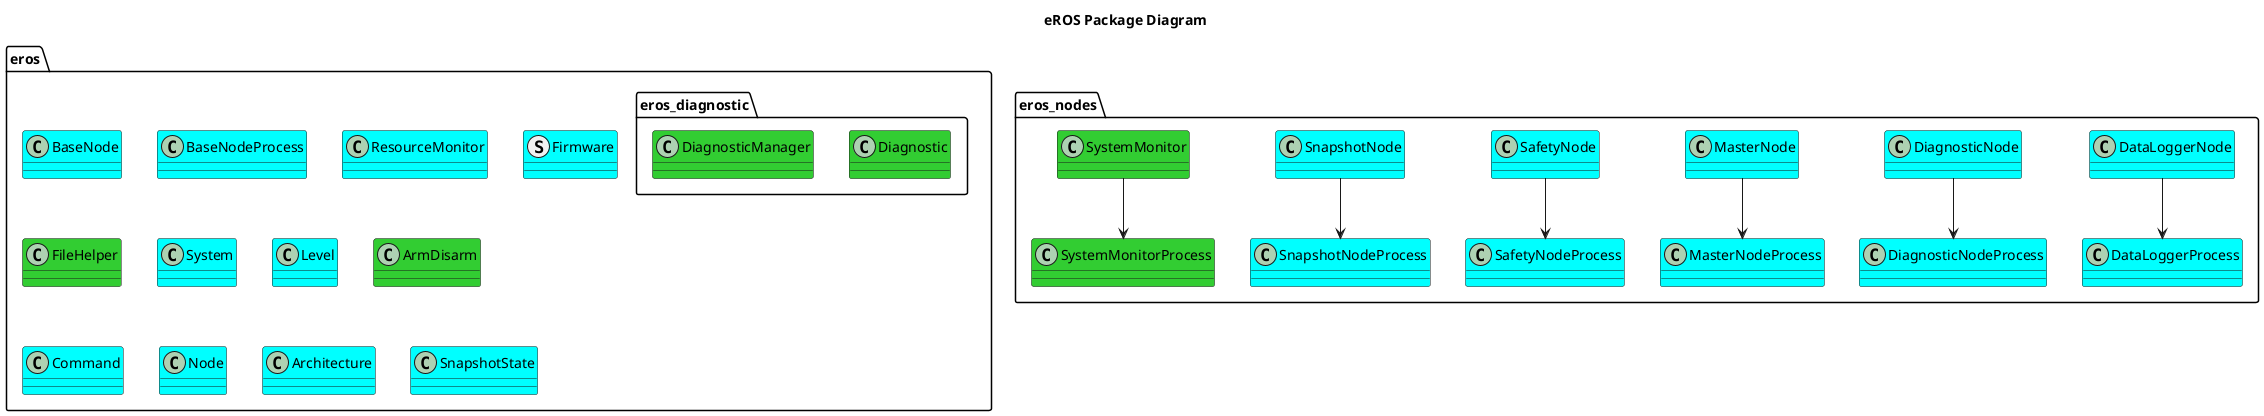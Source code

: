 @startuml
title eROS Package Diagram
package eros {
    class BaseNode #Cyan
    class BaseNodeProcess #Cyan
    
    class ResourceMonitor #Cyan
    struct Firmware #Cyan
    class FileHelper #LimeGreen
    class System #Cyan
    class Level #Cyan
    class ArmDisarm #LimeGreen
    class Command #Cyan
    class Node #Cyan
    class Architecture #Cyan
    class SnapshotState #Cyan
    package eros_diagnostic {
        class Diagnostic #LimeGreen
        class DiagnosticManager #LimeGreen
    }

}
package eros_nodes {
    class DataLoggerNode #Cyan
    class DataLoggerProcess #Cyan
    DataLoggerNode --> DataLoggerProcess
    class DiagnosticNode #Cyan
    class DiagnosticNodeProcess #Cyan
    DiagnosticNode --> DiagnosticNodeProcess
    class MasterNode #Cyan
    class MasterNodeProcess #Cyan
    MasterNode --> MasterNodeProcess
    class SafetyNode #Cyan
    class SafetyNodeProcess #Cyan
    SafetyNode --> SafetyNodeProcess
    class SnapshotNode #Cyan
    class SnapshotNodeProcess #Cyan
    SnapshotNode --> SnapshotNodeProcess
    class SystemMonitor #LimeGreen
    class SystemMonitorProcess #LimeGreen
    SystemMonitor --> SystemMonitorProcess
}
@enduml